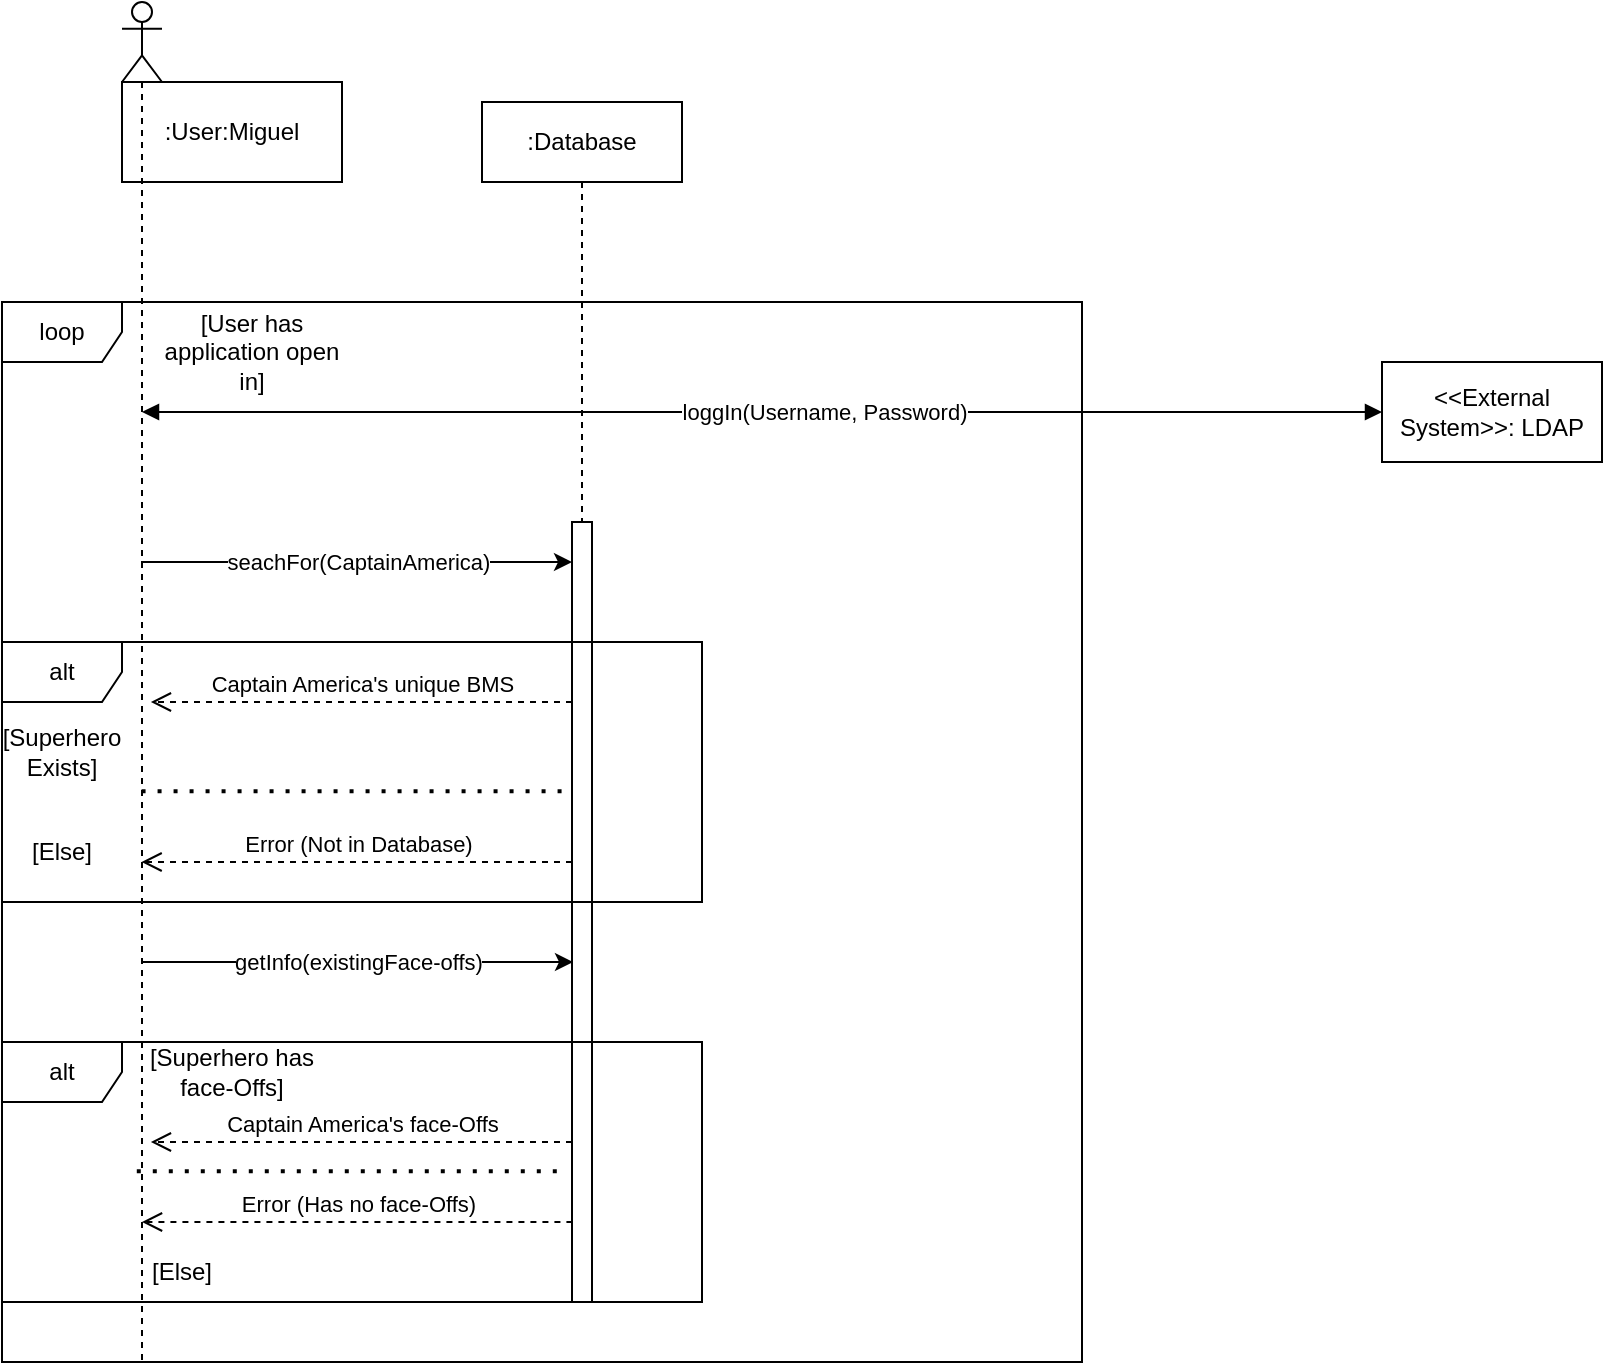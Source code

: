 <mxfile version="23.1.5" type="github">
  <diagram name="Page-1" id="34sxdz30EEvBzpfn3WbW">
    <mxGraphModel dx="1583" dy="704" grid="1" gridSize="10" guides="1" tooltips="1" connect="1" arrows="1" fold="1" page="1" pageScale="1" pageWidth="850" pageHeight="1100" math="0" shadow="0">
      <root>
        <mxCell id="0" />
        <mxCell id="1" parent="0" />
        <mxCell id="S5gwTWqAQksbmChOUUIe-2" value="loop" style="shape=umlFrame;whiteSpace=wrap;html=1;pointerEvents=0;" vertex="1" parent="1">
          <mxGeometry x="20" y="220" width="540" height="530" as="geometry" />
        </mxCell>
        <mxCell id="S5gwTWqAQksbmChOUUIe-3" value=":User:Miguel" style="html=1;whiteSpace=wrap;" vertex="1" parent="1">
          <mxGeometry x="80" y="110" width="110" height="50" as="geometry" />
        </mxCell>
        <mxCell id="S5gwTWqAQksbmChOUUIe-4" value="&amp;lt;&amp;lt;External System&amp;gt;&amp;gt;: LDAP" style="html=1;whiteSpace=wrap;" vertex="1" parent="1">
          <mxGeometry x="710" y="250" width="110" height="50" as="geometry" />
        </mxCell>
        <mxCell id="S5gwTWqAQksbmChOUUIe-9" value="" style="endArrow=block;startArrow=block;endFill=1;startFill=1;html=1;rounded=0;entryX=0;entryY=0.5;entryDx=0;entryDy=0;" edge="1" parent="1" source="S5gwTWqAQksbmChOUUIe-17" target="S5gwTWqAQksbmChOUUIe-4">
          <mxGeometry width="160" relative="1" as="geometry">
            <mxPoint x="110" y="275" as="sourcePoint" />
            <mxPoint x="590" y="340" as="targetPoint" />
          </mxGeometry>
        </mxCell>
        <mxCell id="S5gwTWqAQksbmChOUUIe-10" value="loggIn(Username, Password)" style="edgeLabel;html=1;align=center;verticalAlign=middle;resizable=0;points=[];" vertex="1" connectable="0" parent="S5gwTWqAQksbmChOUUIe-9">
          <mxGeometry x="-0.083" y="2" relative="1" as="geometry">
            <mxPoint x="56" y="2" as="offset" />
          </mxGeometry>
        </mxCell>
        <mxCell id="S5gwTWqAQksbmChOUUIe-12" value="[User has application open in]" style="text;html=1;align=center;verticalAlign=middle;whiteSpace=wrap;rounded=0;" vertex="1" parent="1">
          <mxGeometry x="100" y="220" width="90" height="50" as="geometry" />
        </mxCell>
        <mxCell id="S5gwTWqAQksbmChOUUIe-17" value="" style="shape=umlLifeline;perimeter=lifelinePerimeter;whiteSpace=wrap;html=1;container=1;dropTarget=0;collapsible=0;recursiveResize=0;outlineConnect=0;portConstraint=eastwest;newEdgeStyle={&quot;curved&quot;:0,&quot;rounded&quot;:0};participant=umlActor;" vertex="1" parent="1">
          <mxGeometry x="80" y="70" width="20" height="680" as="geometry" />
        </mxCell>
        <mxCell id="S5gwTWqAQksbmChOUUIe-19" value=":Database" style="shape=umlLifeline;perimeter=lifelinePerimeter;whiteSpace=wrap;html=1;container=1;dropTarget=0;collapsible=0;recursiveResize=0;outlineConnect=0;portConstraint=eastwest;newEdgeStyle={&quot;curved&quot;:0,&quot;rounded&quot;:0};" vertex="1" parent="1">
          <mxGeometry x="260" y="120" width="100" height="210" as="geometry" />
        </mxCell>
        <mxCell id="S5gwTWqAQksbmChOUUIe-20" value="" style="html=1;points=[[0,0,0,0,5],[0,1,0,0,-5],[1,0,0,0,5],[1,1,0,0,-5]];perimeter=orthogonalPerimeter;outlineConnect=0;targetShapes=umlLifeline;portConstraint=eastwest;newEdgeStyle={&quot;curved&quot;:0,&quot;rounded&quot;:0};" vertex="1" parent="1">
          <mxGeometry x="305" y="330" width="10" height="390" as="geometry" />
        </mxCell>
        <mxCell id="S5gwTWqAQksbmChOUUIe-25" value="Captain America&#39;s unique BMS" style="html=1;verticalAlign=bottom;endArrow=open;dashed=1;endSize=8;curved=0;rounded=0;" edge="1" parent="1">
          <mxGeometry x="-0.003" relative="1" as="geometry">
            <mxPoint x="305" y="420" as="sourcePoint" />
            <mxPoint x="94.447" y="420" as="targetPoint" />
            <mxPoint as="offset" />
          </mxGeometry>
        </mxCell>
        <mxCell id="S5gwTWqAQksbmChOUUIe-28" value="alt" style="shape=umlFrame;whiteSpace=wrap;html=1;pointerEvents=0;" vertex="1" parent="1">
          <mxGeometry x="20" y="390" width="350" height="130" as="geometry" />
        </mxCell>
        <mxCell id="S5gwTWqAQksbmChOUUIe-30" value="alt" style="shape=umlFrame;whiteSpace=wrap;html=1;pointerEvents=0;" vertex="1" parent="1">
          <mxGeometry x="20" y="590" width="350" height="130" as="geometry" />
        </mxCell>
        <mxCell id="S5gwTWqAQksbmChOUUIe-31" value="[Superhero Exists]" style="text;html=1;align=center;verticalAlign=middle;whiteSpace=wrap;rounded=0;" vertex="1" parent="1">
          <mxGeometry x="20" y="430" width="60" height="30" as="geometry" />
        </mxCell>
        <mxCell id="S5gwTWqAQksbmChOUUIe-32" value="[Else]" style="text;html=1;align=center;verticalAlign=middle;whiteSpace=wrap;rounded=0;" vertex="1" parent="1">
          <mxGeometry x="20" y="480" width="60" height="30" as="geometry" />
        </mxCell>
        <mxCell id="S5gwTWqAQksbmChOUUIe-33" value="Error (Not in Database)" style="html=1;verticalAlign=bottom;endArrow=open;dashed=1;endSize=8;curved=0;rounded=0;" edge="1" parent="1">
          <mxGeometry x="0.001" relative="1" as="geometry">
            <mxPoint x="305" y="500.0" as="sourcePoint" />
            <mxPoint x="89.786" y="500.0" as="targetPoint" />
            <mxPoint as="offset" />
          </mxGeometry>
        </mxCell>
        <mxCell id="S5gwTWqAQksbmChOUUIe-36" value="" style="endArrow=none;dashed=1;html=1;dashPattern=1 3;strokeWidth=2;rounded=0;" edge="1" parent="1">
          <mxGeometry width="50" height="50" relative="1" as="geometry">
            <mxPoint x="89.786" y="464.64" as="sourcePoint" />
            <mxPoint x="305" y="464.64" as="targetPoint" />
          </mxGeometry>
        </mxCell>
        <mxCell id="S5gwTWqAQksbmChOUUIe-39" value="[Superhero has face-Offs]" style="text;html=1;align=center;verticalAlign=middle;whiteSpace=wrap;rounded=0;" vertex="1" parent="1">
          <mxGeometry x="90" y="590" width="90" height="30" as="geometry" />
        </mxCell>
        <mxCell id="S5gwTWqAQksbmChOUUIe-40" value="[Else]" style="text;html=1;align=center;verticalAlign=middle;whiteSpace=wrap;rounded=0;" vertex="1" parent="1">
          <mxGeometry x="80" y="690" width="60" height="30" as="geometry" />
        </mxCell>
        <mxCell id="S5gwTWqAQksbmChOUUIe-41" value="Captain America&#39;s face-Offs" style="html=1;verticalAlign=bottom;endArrow=open;dashed=1;endSize=8;curved=0;rounded=0;" edge="1" parent="1">
          <mxGeometry x="-0.003" relative="1" as="geometry">
            <mxPoint x="305.0" y="640" as="sourcePoint" />
            <mxPoint x="94.447" y="640" as="targetPoint" />
            <mxPoint as="offset" />
          </mxGeometry>
        </mxCell>
        <mxCell id="S5gwTWqAQksbmChOUUIe-42" value="" style="endArrow=none;dashed=1;html=1;dashPattern=1 3;strokeWidth=2;rounded=0;" edge="1" parent="1">
          <mxGeometry width="50" height="50" relative="1" as="geometry">
            <mxPoint x="87.396" y="654.68" as="sourcePoint" />
            <mxPoint x="302.61" y="654.68" as="targetPoint" />
          </mxGeometry>
        </mxCell>
        <mxCell id="S5gwTWqAQksbmChOUUIe-43" value="Error (Has no face-Offs)" style="html=1;verticalAlign=bottom;endArrow=open;dashed=1;endSize=8;curved=0;rounded=0;" edge="1" parent="1">
          <mxGeometry relative="1" as="geometry">
            <mxPoint x="305.21" y="680.0" as="sourcePoint" />
            <mxPoint x="89.996" y="680.0" as="targetPoint" />
          </mxGeometry>
        </mxCell>
        <mxCell id="S5gwTWqAQksbmChOUUIe-44" value="" style="endArrow=classic;html=1;rounded=0;" edge="1" parent="1">
          <mxGeometry relative="1" as="geometry">
            <mxPoint x="89.5" y="350" as="sourcePoint" />
            <mxPoint x="305" y="350" as="targetPoint" />
          </mxGeometry>
        </mxCell>
        <mxCell id="S5gwTWqAQksbmChOUUIe-45" value="seachFor(CaptainAmerica)" style="edgeLabel;resizable=0;html=1;;align=center;verticalAlign=middle;" connectable="0" vertex="1" parent="S5gwTWqAQksbmChOUUIe-44">
          <mxGeometry relative="1" as="geometry" />
        </mxCell>
        <mxCell id="S5gwTWqAQksbmChOUUIe-46" value="" style="endArrow=classic;html=1;rounded=0;" edge="1" parent="1">
          <mxGeometry relative="1" as="geometry">
            <mxPoint x="90" y="550" as="sourcePoint" />
            <mxPoint x="305.5" y="550" as="targetPoint" />
          </mxGeometry>
        </mxCell>
        <mxCell id="S5gwTWqAQksbmChOUUIe-47" value="getInfo(existingFace-offs)" style="edgeLabel;resizable=0;html=1;;align=center;verticalAlign=middle;" connectable="0" vertex="1" parent="S5gwTWqAQksbmChOUUIe-46">
          <mxGeometry relative="1" as="geometry" />
        </mxCell>
      </root>
    </mxGraphModel>
  </diagram>
</mxfile>

